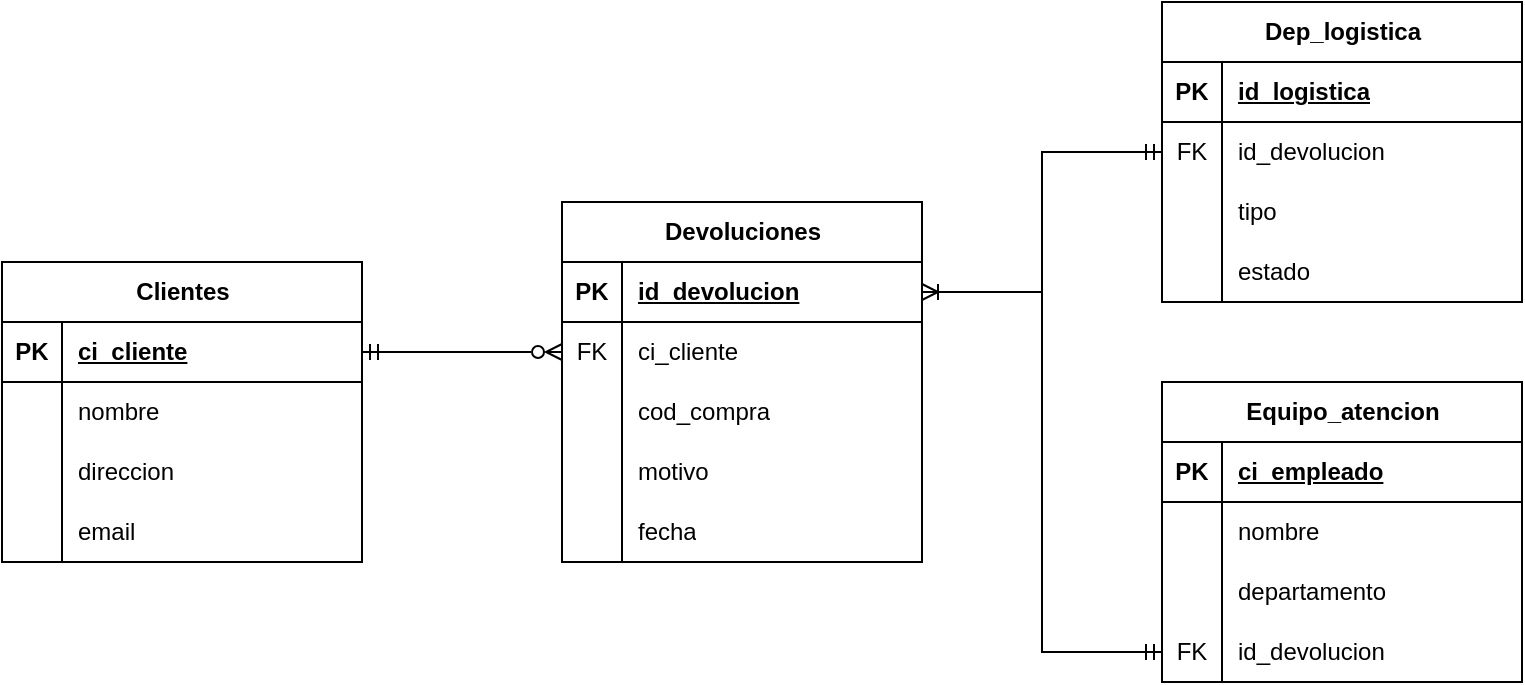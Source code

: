 <mxfile version="24.6.4" type="github" pages="3">
  <diagram name="MR" id="dAHvygyumCc2-ufgUH4W">
    <mxGraphModel dx="1837" dy="1710" grid="1" gridSize="10" guides="1" tooltips="1" connect="1" arrows="1" fold="1" page="1" pageScale="1" pageWidth="827" pageHeight="1169" math="0" shadow="0">
      <root>
        <mxCell id="0" />
        <mxCell id="1" parent="0" />
        <mxCell id="r6IS3-aTOQ0Z_-HejBsU-2" value="Clientes" style="shape=table;startSize=30;container=1;collapsible=1;childLayout=tableLayout;fixedRows=1;rowLines=0;fontStyle=1;align=center;resizeLast=1;html=1;" parent="1" vertex="1">
          <mxGeometry x="-40" y="20" width="180" height="150" as="geometry" />
        </mxCell>
        <mxCell id="r6IS3-aTOQ0Z_-HejBsU-3" value="" style="shape=tableRow;horizontal=0;startSize=0;swimlaneHead=0;swimlaneBody=0;fillColor=none;collapsible=0;dropTarget=0;points=[[0,0.5],[1,0.5]];portConstraint=eastwest;top=0;left=0;right=0;bottom=1;" parent="r6IS3-aTOQ0Z_-HejBsU-2" vertex="1">
          <mxGeometry y="30" width="180" height="30" as="geometry" />
        </mxCell>
        <mxCell id="r6IS3-aTOQ0Z_-HejBsU-4" value="PK" style="shape=partialRectangle;connectable=0;fillColor=none;top=0;left=0;bottom=0;right=0;fontStyle=1;overflow=hidden;whiteSpace=wrap;html=1;" parent="r6IS3-aTOQ0Z_-HejBsU-3" vertex="1">
          <mxGeometry width="30" height="30" as="geometry">
            <mxRectangle width="30" height="30" as="alternateBounds" />
          </mxGeometry>
        </mxCell>
        <mxCell id="r6IS3-aTOQ0Z_-HejBsU-5" value="ci_cliente" style="shape=partialRectangle;connectable=0;fillColor=none;top=0;left=0;bottom=0;right=0;align=left;spacingLeft=6;fontStyle=5;overflow=hidden;whiteSpace=wrap;html=1;" parent="r6IS3-aTOQ0Z_-HejBsU-3" vertex="1">
          <mxGeometry x="30" width="150" height="30" as="geometry">
            <mxRectangle width="150" height="30" as="alternateBounds" />
          </mxGeometry>
        </mxCell>
        <mxCell id="r6IS3-aTOQ0Z_-HejBsU-6" value="" style="shape=tableRow;horizontal=0;startSize=0;swimlaneHead=0;swimlaneBody=0;fillColor=none;collapsible=0;dropTarget=0;points=[[0,0.5],[1,0.5]];portConstraint=eastwest;top=0;left=0;right=0;bottom=0;" parent="r6IS3-aTOQ0Z_-HejBsU-2" vertex="1">
          <mxGeometry y="60" width="180" height="30" as="geometry" />
        </mxCell>
        <mxCell id="r6IS3-aTOQ0Z_-HejBsU-7" value="" style="shape=partialRectangle;connectable=0;fillColor=none;top=0;left=0;bottom=0;right=0;editable=1;overflow=hidden;whiteSpace=wrap;html=1;" parent="r6IS3-aTOQ0Z_-HejBsU-6" vertex="1">
          <mxGeometry width="30" height="30" as="geometry">
            <mxRectangle width="30" height="30" as="alternateBounds" />
          </mxGeometry>
        </mxCell>
        <mxCell id="r6IS3-aTOQ0Z_-HejBsU-8" value="nombre" style="shape=partialRectangle;connectable=0;fillColor=none;top=0;left=0;bottom=0;right=0;align=left;spacingLeft=6;overflow=hidden;whiteSpace=wrap;html=1;" parent="r6IS3-aTOQ0Z_-HejBsU-6" vertex="1">
          <mxGeometry x="30" width="150" height="30" as="geometry">
            <mxRectangle width="150" height="30" as="alternateBounds" />
          </mxGeometry>
        </mxCell>
        <mxCell id="7yyJNHDcZ6JfChd-XxrF-1" value="" style="shape=tableRow;horizontal=0;startSize=0;swimlaneHead=0;swimlaneBody=0;fillColor=none;collapsible=0;dropTarget=0;points=[[0,0.5],[1,0.5]];portConstraint=eastwest;top=0;left=0;right=0;bottom=0;" parent="r6IS3-aTOQ0Z_-HejBsU-2" vertex="1">
          <mxGeometry y="90" width="180" height="30" as="geometry" />
        </mxCell>
        <mxCell id="7yyJNHDcZ6JfChd-XxrF-2" value="" style="shape=partialRectangle;connectable=0;fillColor=none;top=0;left=0;bottom=0;right=0;editable=1;overflow=hidden;whiteSpace=wrap;html=1;" parent="7yyJNHDcZ6JfChd-XxrF-1" vertex="1">
          <mxGeometry width="30" height="30" as="geometry">
            <mxRectangle width="30" height="30" as="alternateBounds" />
          </mxGeometry>
        </mxCell>
        <mxCell id="7yyJNHDcZ6JfChd-XxrF-3" value="direccion" style="shape=partialRectangle;connectable=0;fillColor=none;top=0;left=0;bottom=0;right=0;align=left;spacingLeft=6;overflow=hidden;whiteSpace=wrap;html=1;" parent="7yyJNHDcZ6JfChd-XxrF-1" vertex="1">
          <mxGeometry x="30" width="150" height="30" as="geometry">
            <mxRectangle width="150" height="30" as="alternateBounds" />
          </mxGeometry>
        </mxCell>
        <mxCell id="r6IS3-aTOQ0Z_-HejBsU-18" value="" style="shape=tableRow;horizontal=0;startSize=0;swimlaneHead=0;swimlaneBody=0;fillColor=none;collapsible=0;dropTarget=0;points=[[0,0.5],[1,0.5]];portConstraint=eastwest;top=0;left=0;right=0;bottom=0;" parent="r6IS3-aTOQ0Z_-HejBsU-2" vertex="1">
          <mxGeometry y="120" width="180" height="30" as="geometry" />
        </mxCell>
        <mxCell id="r6IS3-aTOQ0Z_-HejBsU-19" value="" style="shape=partialRectangle;connectable=0;fillColor=none;top=0;left=0;bottom=0;right=0;editable=1;overflow=hidden;whiteSpace=wrap;html=1;" parent="r6IS3-aTOQ0Z_-HejBsU-18" vertex="1">
          <mxGeometry width="30" height="30" as="geometry">
            <mxRectangle width="30" height="30" as="alternateBounds" />
          </mxGeometry>
        </mxCell>
        <mxCell id="r6IS3-aTOQ0Z_-HejBsU-20" value="email" style="shape=partialRectangle;connectable=0;fillColor=none;top=0;left=0;bottom=0;right=0;align=left;spacingLeft=6;overflow=hidden;whiteSpace=wrap;html=1;" parent="r6IS3-aTOQ0Z_-HejBsU-18" vertex="1">
          <mxGeometry x="30" width="150" height="30" as="geometry">
            <mxRectangle width="150" height="30" as="alternateBounds" />
          </mxGeometry>
        </mxCell>
        <mxCell id="r6IS3-aTOQ0Z_-HejBsU-21" value="Dep_logistica" style="shape=table;startSize=30;container=1;collapsible=1;childLayout=tableLayout;fixedRows=1;rowLines=0;fontStyle=1;align=center;resizeLast=1;html=1;" parent="1" vertex="1">
          <mxGeometry x="540" y="-110" width="180" height="150" as="geometry" />
        </mxCell>
        <mxCell id="r6IS3-aTOQ0Z_-HejBsU-22" value="" style="shape=tableRow;horizontal=0;startSize=0;swimlaneHead=0;swimlaneBody=0;fillColor=none;collapsible=0;dropTarget=0;points=[[0,0.5],[1,0.5]];portConstraint=eastwest;top=0;left=0;right=0;bottom=1;" parent="r6IS3-aTOQ0Z_-HejBsU-21" vertex="1">
          <mxGeometry y="30" width="180" height="30" as="geometry" />
        </mxCell>
        <mxCell id="r6IS3-aTOQ0Z_-HejBsU-23" value="PK" style="shape=partialRectangle;connectable=0;fillColor=none;top=0;left=0;bottom=0;right=0;fontStyle=1;overflow=hidden;whiteSpace=wrap;html=1;" parent="r6IS3-aTOQ0Z_-HejBsU-22" vertex="1">
          <mxGeometry width="30" height="30" as="geometry">
            <mxRectangle width="30" height="30" as="alternateBounds" />
          </mxGeometry>
        </mxCell>
        <mxCell id="r6IS3-aTOQ0Z_-HejBsU-24" value="id_logistica" style="shape=partialRectangle;connectable=0;fillColor=none;top=0;left=0;bottom=0;right=0;align=left;spacingLeft=6;fontStyle=5;overflow=hidden;whiteSpace=wrap;html=1;" parent="r6IS3-aTOQ0Z_-HejBsU-22" vertex="1">
          <mxGeometry x="30" width="150" height="30" as="geometry">
            <mxRectangle width="150" height="30" as="alternateBounds" />
          </mxGeometry>
        </mxCell>
        <mxCell id="r6IS3-aTOQ0Z_-HejBsU-25" value="" style="shape=tableRow;horizontal=0;startSize=0;swimlaneHead=0;swimlaneBody=0;fillColor=none;collapsible=0;dropTarget=0;points=[[0,0.5],[1,0.5]];portConstraint=eastwest;top=0;left=0;right=0;bottom=0;" parent="r6IS3-aTOQ0Z_-HejBsU-21" vertex="1">
          <mxGeometry y="60" width="180" height="30" as="geometry" />
        </mxCell>
        <mxCell id="r6IS3-aTOQ0Z_-HejBsU-26" value="FK" style="shape=partialRectangle;connectable=0;fillColor=none;top=0;left=0;bottom=0;right=0;editable=1;overflow=hidden;whiteSpace=wrap;html=1;" parent="r6IS3-aTOQ0Z_-HejBsU-25" vertex="1">
          <mxGeometry width="30" height="30" as="geometry">
            <mxRectangle width="30" height="30" as="alternateBounds" />
          </mxGeometry>
        </mxCell>
        <mxCell id="r6IS3-aTOQ0Z_-HejBsU-27" value="id_devolucion" style="shape=partialRectangle;connectable=0;fillColor=none;top=0;left=0;bottom=0;right=0;align=left;spacingLeft=6;overflow=hidden;whiteSpace=wrap;html=1;fontStyle=0" parent="r6IS3-aTOQ0Z_-HejBsU-25" vertex="1">
          <mxGeometry x="30" width="150" height="30" as="geometry">
            <mxRectangle width="150" height="30" as="alternateBounds" />
          </mxGeometry>
        </mxCell>
        <mxCell id="r6IS3-aTOQ0Z_-HejBsU-28" value="" style="shape=tableRow;horizontal=0;startSize=0;swimlaneHead=0;swimlaneBody=0;fillColor=none;collapsible=0;dropTarget=0;points=[[0,0.5],[1,0.5]];portConstraint=eastwest;top=0;left=0;right=0;bottom=0;" parent="r6IS3-aTOQ0Z_-HejBsU-21" vertex="1">
          <mxGeometry y="90" width="180" height="30" as="geometry" />
        </mxCell>
        <mxCell id="r6IS3-aTOQ0Z_-HejBsU-29" value="" style="shape=partialRectangle;connectable=0;fillColor=none;top=0;left=0;bottom=0;right=0;editable=1;overflow=hidden;whiteSpace=wrap;html=1;" parent="r6IS3-aTOQ0Z_-HejBsU-28" vertex="1">
          <mxGeometry width="30" height="30" as="geometry">
            <mxRectangle width="30" height="30" as="alternateBounds" />
          </mxGeometry>
        </mxCell>
        <mxCell id="r6IS3-aTOQ0Z_-HejBsU-30" value="tipo" style="shape=partialRectangle;connectable=0;fillColor=none;top=0;left=0;bottom=0;right=0;align=left;spacingLeft=6;overflow=hidden;whiteSpace=wrap;html=1;" parent="r6IS3-aTOQ0Z_-HejBsU-28" vertex="1">
          <mxGeometry x="30" width="150" height="30" as="geometry">
            <mxRectangle width="150" height="30" as="alternateBounds" />
          </mxGeometry>
        </mxCell>
        <mxCell id="r6IS3-aTOQ0Z_-HejBsU-31" value="" style="shape=tableRow;horizontal=0;startSize=0;swimlaneHead=0;swimlaneBody=0;fillColor=none;collapsible=0;dropTarget=0;points=[[0,0.5],[1,0.5]];portConstraint=eastwest;top=0;left=0;right=0;bottom=0;" parent="r6IS3-aTOQ0Z_-HejBsU-21" vertex="1">
          <mxGeometry y="120" width="180" height="30" as="geometry" />
        </mxCell>
        <mxCell id="r6IS3-aTOQ0Z_-HejBsU-32" value="" style="shape=partialRectangle;connectable=0;fillColor=none;top=0;left=0;bottom=0;right=0;editable=1;overflow=hidden;whiteSpace=wrap;html=1;" parent="r6IS3-aTOQ0Z_-HejBsU-31" vertex="1">
          <mxGeometry width="30" height="30" as="geometry">
            <mxRectangle width="30" height="30" as="alternateBounds" />
          </mxGeometry>
        </mxCell>
        <mxCell id="r6IS3-aTOQ0Z_-HejBsU-33" value="&lt;div&gt;&lt;span style=&quot;background-color: initial;&quot;&gt;estado&lt;/span&gt;&lt;br&gt;&lt;/div&gt;" style="shape=partialRectangle;connectable=0;fillColor=none;top=0;left=0;bottom=0;right=0;align=left;spacingLeft=6;overflow=hidden;whiteSpace=wrap;html=1;" parent="r6IS3-aTOQ0Z_-HejBsU-31" vertex="1">
          <mxGeometry x="30" width="150" height="30" as="geometry">
            <mxRectangle width="150" height="30" as="alternateBounds" />
          </mxGeometry>
        </mxCell>
        <mxCell id="r6IS3-aTOQ0Z_-HejBsU-40" value="Devoluciones" style="shape=table;startSize=30;container=1;collapsible=1;childLayout=tableLayout;fixedRows=1;rowLines=0;fontStyle=1;align=center;resizeLast=1;html=1;" parent="1" vertex="1">
          <mxGeometry x="240" y="-10" width="180" height="180" as="geometry" />
        </mxCell>
        <mxCell id="r6IS3-aTOQ0Z_-HejBsU-41" value="" style="shape=tableRow;horizontal=0;startSize=0;swimlaneHead=0;swimlaneBody=0;fillColor=none;collapsible=0;dropTarget=0;points=[[0,0.5],[1,0.5]];portConstraint=eastwest;top=0;left=0;right=0;bottom=1;" parent="r6IS3-aTOQ0Z_-HejBsU-40" vertex="1">
          <mxGeometry y="30" width="180" height="30" as="geometry" />
        </mxCell>
        <mxCell id="r6IS3-aTOQ0Z_-HejBsU-42" value="PK" style="shape=partialRectangle;connectable=0;fillColor=none;top=0;left=0;bottom=0;right=0;fontStyle=1;overflow=hidden;whiteSpace=wrap;html=1;" parent="r6IS3-aTOQ0Z_-HejBsU-41" vertex="1">
          <mxGeometry width="30" height="30" as="geometry">
            <mxRectangle width="30" height="30" as="alternateBounds" />
          </mxGeometry>
        </mxCell>
        <mxCell id="r6IS3-aTOQ0Z_-HejBsU-43" value="id_devolucion" style="shape=partialRectangle;connectable=0;fillColor=none;top=0;left=0;bottom=0;right=0;align=left;spacingLeft=6;fontStyle=5;overflow=hidden;whiteSpace=wrap;html=1;" parent="r6IS3-aTOQ0Z_-HejBsU-41" vertex="1">
          <mxGeometry x="30" width="150" height="30" as="geometry">
            <mxRectangle width="150" height="30" as="alternateBounds" />
          </mxGeometry>
        </mxCell>
        <mxCell id="r6IS3-aTOQ0Z_-HejBsU-66" style="shape=tableRow;horizontal=0;startSize=0;swimlaneHead=0;swimlaneBody=0;fillColor=none;collapsible=0;dropTarget=0;points=[[0,0.5],[1,0.5]];portConstraint=eastwest;top=0;left=0;right=0;bottom=0;" parent="r6IS3-aTOQ0Z_-HejBsU-40" vertex="1">
          <mxGeometry y="60" width="180" height="30" as="geometry" />
        </mxCell>
        <mxCell id="r6IS3-aTOQ0Z_-HejBsU-67" value="FK" style="shape=partialRectangle;connectable=0;fillColor=none;top=0;left=0;bottom=0;right=0;editable=1;overflow=hidden;whiteSpace=wrap;html=1;" parent="r6IS3-aTOQ0Z_-HejBsU-66" vertex="1">
          <mxGeometry width="30" height="30" as="geometry">
            <mxRectangle width="30" height="30" as="alternateBounds" />
          </mxGeometry>
        </mxCell>
        <mxCell id="r6IS3-aTOQ0Z_-HejBsU-68" value="ci_cliente" style="shape=partialRectangle;connectable=0;fillColor=none;top=0;left=0;bottom=0;right=0;align=left;spacingLeft=6;overflow=hidden;whiteSpace=wrap;html=1;" parent="r6IS3-aTOQ0Z_-HejBsU-66" vertex="1">
          <mxGeometry x="30" width="150" height="30" as="geometry">
            <mxRectangle width="150" height="30" as="alternateBounds" />
          </mxGeometry>
        </mxCell>
        <mxCell id="PPrDDaIJaftV7N5oqNi4-11" style="shape=tableRow;horizontal=0;startSize=0;swimlaneHead=0;swimlaneBody=0;fillColor=none;collapsible=0;dropTarget=0;points=[[0,0.5],[1,0.5]];portConstraint=eastwest;top=0;left=0;right=0;bottom=0;" parent="r6IS3-aTOQ0Z_-HejBsU-40" vertex="1">
          <mxGeometry y="90" width="180" height="30" as="geometry" />
        </mxCell>
        <mxCell id="PPrDDaIJaftV7N5oqNi4-12" style="shape=partialRectangle;connectable=0;fillColor=none;top=0;left=0;bottom=0;right=0;editable=1;overflow=hidden;whiteSpace=wrap;html=1;" parent="PPrDDaIJaftV7N5oqNi4-11" vertex="1">
          <mxGeometry width="30" height="30" as="geometry">
            <mxRectangle width="30" height="30" as="alternateBounds" />
          </mxGeometry>
        </mxCell>
        <mxCell id="PPrDDaIJaftV7N5oqNi4-13" value="cod_compra" style="shape=partialRectangle;connectable=0;fillColor=none;top=0;left=0;bottom=0;right=0;align=left;spacingLeft=6;overflow=hidden;whiteSpace=wrap;html=1;" parent="PPrDDaIJaftV7N5oqNi4-11" vertex="1">
          <mxGeometry x="30" width="150" height="30" as="geometry">
            <mxRectangle width="150" height="30" as="alternateBounds" />
          </mxGeometry>
        </mxCell>
        <mxCell id="emHzYUfuU41rftqr0w-J-1" style="shape=tableRow;horizontal=0;startSize=0;swimlaneHead=0;swimlaneBody=0;fillColor=none;collapsible=0;dropTarget=0;points=[[0,0.5],[1,0.5]];portConstraint=eastwest;top=0;left=0;right=0;bottom=0;" parent="r6IS3-aTOQ0Z_-HejBsU-40" vertex="1">
          <mxGeometry y="120" width="180" height="30" as="geometry" />
        </mxCell>
        <mxCell id="emHzYUfuU41rftqr0w-J-2" style="shape=partialRectangle;connectable=0;fillColor=none;top=0;left=0;bottom=0;right=0;editable=1;overflow=hidden;whiteSpace=wrap;html=1;" parent="emHzYUfuU41rftqr0w-J-1" vertex="1">
          <mxGeometry width="30" height="30" as="geometry">
            <mxRectangle width="30" height="30" as="alternateBounds" />
          </mxGeometry>
        </mxCell>
        <mxCell id="emHzYUfuU41rftqr0w-J-3" value="motivo" style="shape=partialRectangle;connectable=0;fillColor=none;top=0;left=0;bottom=0;right=0;align=left;spacingLeft=6;overflow=hidden;whiteSpace=wrap;html=1;" parent="emHzYUfuU41rftqr0w-J-1" vertex="1">
          <mxGeometry x="30" width="150" height="30" as="geometry">
            <mxRectangle width="150" height="30" as="alternateBounds" />
          </mxGeometry>
        </mxCell>
        <mxCell id="r6IS3-aTOQ0Z_-HejBsU-53" value="" style="shape=tableRow;horizontal=0;startSize=0;swimlaneHead=0;swimlaneBody=0;fillColor=none;collapsible=0;dropTarget=0;points=[[0,0.5],[1,0.5]];portConstraint=eastwest;top=0;left=0;right=0;bottom=0;" parent="r6IS3-aTOQ0Z_-HejBsU-40" vertex="1">
          <mxGeometry y="150" width="180" height="30" as="geometry" />
        </mxCell>
        <mxCell id="r6IS3-aTOQ0Z_-HejBsU-54" value="" style="shape=partialRectangle;connectable=0;fillColor=none;top=0;left=0;bottom=0;right=0;editable=1;overflow=hidden;whiteSpace=wrap;html=1;" parent="r6IS3-aTOQ0Z_-HejBsU-53" vertex="1">
          <mxGeometry width="30" height="30" as="geometry">
            <mxRectangle width="30" height="30" as="alternateBounds" />
          </mxGeometry>
        </mxCell>
        <mxCell id="r6IS3-aTOQ0Z_-HejBsU-55" value="fecha" style="shape=partialRectangle;connectable=0;fillColor=none;top=0;left=0;bottom=0;right=0;align=left;spacingLeft=6;overflow=hidden;whiteSpace=wrap;html=1;" parent="r6IS3-aTOQ0Z_-HejBsU-53" vertex="1">
          <mxGeometry x="30" width="150" height="30" as="geometry">
            <mxRectangle width="150" height="30" as="alternateBounds" />
          </mxGeometry>
        </mxCell>
        <mxCell id="jVNZc92Le01ftfkO8c0b-1" value="Equipo_atencion" style="shape=table;startSize=30;container=1;collapsible=1;childLayout=tableLayout;fixedRows=1;rowLines=0;fontStyle=1;align=center;resizeLast=1;html=1;" parent="1" vertex="1">
          <mxGeometry x="540" y="80" width="180" height="150" as="geometry" />
        </mxCell>
        <mxCell id="jVNZc92Le01ftfkO8c0b-2" value="" style="shape=tableRow;horizontal=0;startSize=0;swimlaneHead=0;swimlaneBody=0;fillColor=none;collapsible=0;dropTarget=0;points=[[0,0.5],[1,0.5]];portConstraint=eastwest;top=0;left=0;right=0;bottom=1;" parent="jVNZc92Le01ftfkO8c0b-1" vertex="1">
          <mxGeometry y="30" width="180" height="30" as="geometry" />
        </mxCell>
        <mxCell id="jVNZc92Le01ftfkO8c0b-3" value="PK" style="shape=partialRectangle;connectable=0;fillColor=none;top=0;left=0;bottom=0;right=0;fontStyle=1;overflow=hidden;whiteSpace=wrap;html=1;" parent="jVNZc92Le01ftfkO8c0b-2" vertex="1">
          <mxGeometry width="30" height="30" as="geometry">
            <mxRectangle width="30" height="30" as="alternateBounds" />
          </mxGeometry>
        </mxCell>
        <mxCell id="jVNZc92Le01ftfkO8c0b-4" value="ci_empleado" style="shape=partialRectangle;connectable=0;fillColor=none;top=0;left=0;bottom=0;right=0;align=left;spacingLeft=6;fontStyle=5;overflow=hidden;whiteSpace=wrap;html=1;" parent="jVNZc92Le01ftfkO8c0b-2" vertex="1">
          <mxGeometry x="30" width="150" height="30" as="geometry">
            <mxRectangle width="150" height="30" as="alternateBounds" />
          </mxGeometry>
        </mxCell>
        <mxCell id="jVNZc92Le01ftfkO8c0b-5" value="" style="shape=tableRow;horizontal=0;startSize=0;swimlaneHead=0;swimlaneBody=0;fillColor=none;collapsible=0;dropTarget=0;points=[[0,0.5],[1,0.5]];portConstraint=eastwest;top=0;left=0;right=0;bottom=0;" parent="jVNZc92Le01ftfkO8c0b-1" vertex="1">
          <mxGeometry y="60" width="180" height="30" as="geometry" />
        </mxCell>
        <mxCell id="jVNZc92Le01ftfkO8c0b-6" value="" style="shape=partialRectangle;connectable=0;fillColor=none;top=0;left=0;bottom=0;right=0;editable=1;overflow=hidden;whiteSpace=wrap;html=1;" parent="jVNZc92Le01ftfkO8c0b-5" vertex="1">
          <mxGeometry width="30" height="30" as="geometry">
            <mxRectangle width="30" height="30" as="alternateBounds" />
          </mxGeometry>
        </mxCell>
        <mxCell id="jVNZc92Le01ftfkO8c0b-7" value="nombre" style="shape=partialRectangle;connectable=0;fillColor=none;top=0;left=0;bottom=0;right=0;align=left;spacingLeft=6;overflow=hidden;whiteSpace=wrap;html=1;" parent="jVNZc92Le01ftfkO8c0b-5" vertex="1">
          <mxGeometry x="30" width="150" height="30" as="geometry">
            <mxRectangle width="150" height="30" as="alternateBounds" />
          </mxGeometry>
        </mxCell>
        <mxCell id="jVNZc92Le01ftfkO8c0b-8" value="" style="shape=tableRow;horizontal=0;startSize=0;swimlaneHead=0;swimlaneBody=0;fillColor=none;collapsible=0;dropTarget=0;points=[[0,0.5],[1,0.5]];portConstraint=eastwest;top=0;left=0;right=0;bottom=0;" parent="jVNZc92Le01ftfkO8c0b-1" vertex="1">
          <mxGeometry y="90" width="180" height="30" as="geometry" />
        </mxCell>
        <mxCell id="jVNZc92Le01ftfkO8c0b-9" value="" style="shape=partialRectangle;connectable=0;fillColor=none;top=0;left=0;bottom=0;right=0;editable=1;overflow=hidden;whiteSpace=wrap;html=1;" parent="jVNZc92Le01ftfkO8c0b-8" vertex="1">
          <mxGeometry width="30" height="30" as="geometry">
            <mxRectangle width="30" height="30" as="alternateBounds" />
          </mxGeometry>
        </mxCell>
        <mxCell id="jVNZc92Le01ftfkO8c0b-10" value="departamento" style="shape=partialRectangle;connectable=0;fillColor=none;top=0;left=0;bottom=0;right=0;align=left;spacingLeft=6;overflow=hidden;whiteSpace=wrap;html=1;" parent="jVNZc92Le01ftfkO8c0b-8" vertex="1">
          <mxGeometry x="30" width="150" height="30" as="geometry">
            <mxRectangle width="150" height="30" as="alternateBounds" />
          </mxGeometry>
        </mxCell>
        <mxCell id="jVNZc92Le01ftfkO8c0b-11" value="" style="shape=tableRow;horizontal=0;startSize=0;swimlaneHead=0;swimlaneBody=0;fillColor=none;collapsible=0;dropTarget=0;points=[[0,0.5],[1,0.5]];portConstraint=eastwest;top=0;left=0;right=0;bottom=0;" parent="jVNZc92Le01ftfkO8c0b-1" vertex="1">
          <mxGeometry y="120" width="180" height="30" as="geometry" />
        </mxCell>
        <mxCell id="jVNZc92Le01ftfkO8c0b-12" value="FK" style="shape=partialRectangle;connectable=0;fillColor=none;top=0;left=0;bottom=0;right=0;editable=1;overflow=hidden;whiteSpace=wrap;html=1;" parent="jVNZc92Le01ftfkO8c0b-11" vertex="1">
          <mxGeometry width="30" height="30" as="geometry">
            <mxRectangle width="30" height="30" as="alternateBounds" />
          </mxGeometry>
        </mxCell>
        <mxCell id="jVNZc92Le01ftfkO8c0b-13" value="id_devolucion" style="shape=partialRectangle;connectable=0;fillColor=none;top=0;left=0;bottom=0;right=0;align=left;spacingLeft=6;overflow=hidden;whiteSpace=wrap;html=1;" parent="jVNZc92Le01ftfkO8c0b-11" vertex="1">
          <mxGeometry x="30" width="150" height="30" as="geometry">
            <mxRectangle width="150" height="30" as="alternateBounds" />
          </mxGeometry>
        </mxCell>
        <mxCell id="Udstjw0pmrCbXJY_UAwU-1" style="edgeStyle=orthogonalEdgeStyle;rounded=0;orthogonalLoop=1;jettySize=auto;html=1;exitX=1;exitY=0.5;exitDx=0;exitDy=0;entryX=0;entryY=0.5;entryDx=0;entryDy=0;endArrow=ERzeroToMany;endFill=0;startArrow=ERmandOne;startFill=0;" parent="1" source="r6IS3-aTOQ0Z_-HejBsU-3" target="r6IS3-aTOQ0Z_-HejBsU-66" edge="1">
          <mxGeometry relative="1" as="geometry" />
        </mxCell>
        <mxCell id="Udstjw0pmrCbXJY_UAwU-2" style="edgeStyle=orthogonalEdgeStyle;rounded=0;orthogonalLoop=1;jettySize=auto;html=1;exitX=1;exitY=0.5;exitDx=0;exitDy=0;entryX=0;entryY=0.5;entryDx=0;entryDy=0;endArrow=ERmandOne;endFill=0;" parent="1" source="r6IS3-aTOQ0Z_-HejBsU-41" target="r6IS3-aTOQ0Z_-HejBsU-21" edge="1">
          <mxGeometry relative="1" as="geometry" />
        </mxCell>
        <mxCell id="Udstjw0pmrCbXJY_UAwU-3" style="edgeStyle=orthogonalEdgeStyle;rounded=0;orthogonalLoop=1;jettySize=auto;html=1;exitX=1;exitY=0.5;exitDx=0;exitDy=0;entryX=0;entryY=0.5;entryDx=0;entryDy=0;endArrow=ERmandOne;endFill=0;startArrow=ERoneToMany;startFill=0;" parent="1" source="r6IS3-aTOQ0Z_-HejBsU-41" target="jVNZc92Le01ftfkO8c0b-11" edge="1">
          <mxGeometry relative="1" as="geometry" />
        </mxCell>
      </root>
    </mxGraphModel>
  </diagram>
  <diagram id="_ScZSp_hed-X3LuGUOM6" name="MER">
    <mxGraphModel dx="786" dy="421" grid="1" gridSize="10" guides="1" tooltips="1" connect="1" arrows="1" fold="1" page="1" pageScale="1" pageWidth="827" pageHeight="1169" math="0" shadow="0">
      <root>
        <mxCell id="0" />
        <mxCell id="1" parent="0" />
        <mxCell id="siaEKuhED6er_JLjQCig-2" style="edgeStyle=orthogonalEdgeStyle;rounded=0;orthogonalLoop=1;jettySize=auto;html=1;startArrow=classic;startFill=1;endArrow=none;endFill=0;" parent="1" source="siaEKuhED6er_JLjQCig-1" target="siaEKuhED6er_JLjQCig-3" edge="1">
          <mxGeometry relative="1" as="geometry">
            <mxPoint x="480" y="640" as="targetPoint" />
          </mxGeometry>
        </mxCell>
        <mxCell id="9EZDzNDWZ5SEJfUtWqXv-1" style="edgeStyle=orthogonalEdgeStyle;rounded=0;orthogonalLoop=1;jettySize=auto;html=1;exitX=0;exitY=0;exitDx=0;exitDy=0;entryX=1;entryY=0.5;entryDx=0;entryDy=0;endArrow=none;endFill=0;" parent="1" source="siaEKuhED6er_JLjQCig-1" target="cPavJcYCW4XPvayBxY1k-2" edge="1">
          <mxGeometry relative="1" as="geometry">
            <mxPoint x="180" y="587.935" as="targetPoint" />
          </mxGeometry>
        </mxCell>
        <mxCell id="9EZDzNDWZ5SEJfUtWqXv-2" style="edgeStyle=orthogonalEdgeStyle;rounded=0;orthogonalLoop=1;jettySize=auto;html=1;exitX=0;exitY=1;exitDx=0;exitDy=0;entryX=1;entryY=0.5;entryDx=0;entryDy=0;endArrow=none;endFill=0;" parent="1" source="siaEKuhED6er_JLjQCig-1" target="cPavJcYCW4XPvayBxY1k-5" edge="1">
          <mxGeometry relative="1" as="geometry">
            <mxPoint x="180" y="703.355" as="targetPoint" />
          </mxGeometry>
        </mxCell>
        <mxCell id="9EZDzNDWZ5SEJfUtWqXv-3" style="edgeStyle=orthogonalEdgeStyle;rounded=0;orthogonalLoop=1;jettySize=auto;html=1;exitX=0;exitY=0.25;exitDx=0;exitDy=0;entryX=1;entryY=0.5;entryDx=0;entryDy=0;endArrow=none;endFill=0;" parent="1" source="siaEKuhED6er_JLjQCig-1" target="cPavJcYCW4XPvayBxY1k-3" edge="1">
          <mxGeometry relative="1" as="geometry">
            <mxPoint x="180.0" y="625" as="targetPoint" />
          </mxGeometry>
        </mxCell>
        <mxCell id="9EZDzNDWZ5SEJfUtWqXv-4" style="edgeStyle=orthogonalEdgeStyle;rounded=0;orthogonalLoop=1;jettySize=auto;html=1;exitX=0;exitY=0.75;exitDx=0;exitDy=0;entryX=1;entryY=0.5;entryDx=0;entryDy=0;endArrow=none;endFill=0;" parent="1" source="siaEKuhED6er_JLjQCig-1" target="cPavJcYCW4XPvayBxY1k-4" edge="1">
          <mxGeometry relative="1" as="geometry">
            <mxPoint x="180" y="655.005" as="targetPoint" />
          </mxGeometry>
        </mxCell>
        <mxCell id="siaEKuhED6er_JLjQCig-1" value="Clientes" style="rounded=0;whiteSpace=wrap;html=1;" parent="1" vertex="1">
          <mxGeometry x="240" y="610" width="120" height="60" as="geometry" />
        </mxCell>
        <mxCell id="siaEKuhED6er_JLjQCig-4" style="edgeStyle=orthogonalEdgeStyle;rounded=0;orthogonalLoop=1;jettySize=auto;html=1;startArrow=none;startFill=0;endArrow=none;endFill=0;" parent="1" source="siaEKuhED6er_JLjQCig-3" target="siaEKuhED6er_JLjQCig-5" edge="1">
          <mxGeometry relative="1" as="geometry">
            <mxPoint x="640" y="640" as="targetPoint" />
          </mxGeometry>
        </mxCell>
        <mxCell id="siaEKuhED6er_JLjQCig-3" value="realizan" style="rhombus;whiteSpace=wrap;html=1;" parent="1" vertex="1">
          <mxGeometry x="440" y="600" width="80" height="80" as="geometry" />
        </mxCell>
        <mxCell id="siaEKuhED6er_JLjQCig-6" style="edgeStyle=orthogonalEdgeStyle;rounded=0;orthogonalLoop=1;jettySize=auto;html=1;" parent="1" source="siaEKuhED6er_JLjQCig-8" target="siaEKuhED6er_JLjQCig-7" edge="1">
          <mxGeometry relative="1" as="geometry">
            <mxPoint x="850" y="640" as="targetPoint" />
          </mxGeometry>
        </mxCell>
        <mxCell id="siaEKuhED6er_JLjQCig-10" style="edgeStyle=orthogonalEdgeStyle;rounded=0;orthogonalLoop=1;jettySize=auto;html=1;startArrow=none;startFill=0;endArrow=none;endFill=0;" parent="1" source="siaEKuhED6er_JLjQCig-5" target="siaEKuhED6er_JLjQCig-11" edge="1">
          <mxGeometry relative="1" as="geometry">
            <mxPoint x="640" y="760.0" as="targetPoint" />
          </mxGeometry>
        </mxCell>
        <mxCell id="9EZDzNDWZ5SEJfUtWqXv-5" style="edgeStyle=orthogonalEdgeStyle;rounded=0;orthogonalLoop=1;jettySize=auto;html=1;exitX=0;exitY=0;exitDx=0;exitDy=0;entryX=0.5;entryY=1;entryDx=0;entryDy=0;endArrow=none;endFill=0;" parent="1" source="siaEKuhED6er_JLjQCig-5" target="cPavJcYCW4XPvayBxY1k-6" edge="1">
          <mxGeometry relative="1" as="geometry">
            <mxPoint x="475" y="565.29" as="targetPoint" />
          </mxGeometry>
        </mxCell>
        <mxCell id="9EZDzNDWZ5SEJfUtWqXv-6" style="edgeStyle=orthogonalEdgeStyle;rounded=0;orthogonalLoop=1;jettySize=auto;html=1;exitX=0.25;exitY=0;exitDx=0;exitDy=0;entryX=0.5;entryY=1;entryDx=0;entryDy=0;endArrow=none;endFill=0;" parent="1" source="siaEKuhED6er_JLjQCig-5" target="cPavJcYCW4XPvayBxY1k-10" edge="1">
          <mxGeometry relative="1" as="geometry">
            <mxPoint x="590" y="565.29" as="targetPoint" />
          </mxGeometry>
        </mxCell>
        <mxCell id="9EZDzNDWZ5SEJfUtWqXv-7" style="edgeStyle=orthogonalEdgeStyle;rounded=0;orthogonalLoop=1;jettySize=auto;html=1;exitX=0.75;exitY=0;exitDx=0;exitDy=0;entryX=0.5;entryY=1;entryDx=0;entryDy=0;endArrow=none;endFill=0;" parent="1" source="siaEKuhED6er_JLjQCig-5" target="cPavJcYCW4XPvayBxY1k-9" edge="1">
          <mxGeometry relative="1" as="geometry">
            <mxPoint x="690" y="565.29" as="targetPoint" />
          </mxGeometry>
        </mxCell>
        <mxCell id="9EZDzNDWZ5SEJfUtWqXv-8" style="edgeStyle=orthogonalEdgeStyle;rounded=0;orthogonalLoop=1;jettySize=auto;html=1;exitX=1;exitY=0;exitDx=0;exitDy=0;entryX=0.5;entryY=1;entryDx=0;entryDy=0;endArrow=none;endFill=0;" parent="1" source="siaEKuhED6er_JLjQCig-5" target="cPavJcYCW4XPvayBxY1k-8" edge="1">
          <mxGeometry relative="1" as="geometry">
            <mxPoint x="770" y="565.29" as="targetPoint" />
          </mxGeometry>
        </mxCell>
        <mxCell id="RAZsjhOiC_g4dRJhKoWs-2" style="edgeStyle=orthogonalEdgeStyle;rounded=0;orthogonalLoop=1;jettySize=auto;html=1;exitX=0.5;exitY=0;exitDx=0;exitDy=0;entryX=0.5;entryY=1;entryDx=0;entryDy=0;endArrow=none;endFill=0;" parent="1" source="siaEKuhED6er_JLjQCig-5" target="cPavJcYCW4XPvayBxY1k-7" edge="1">
          <mxGeometry relative="1" as="geometry">
            <mxPoint x="640" y="515.29" as="targetPoint" />
          </mxGeometry>
        </mxCell>
        <mxCell id="siaEKuhED6er_JLjQCig-5" value="Devoluciones" style="rounded=0;whiteSpace=wrap;html=1;" parent="1" vertex="1">
          <mxGeometry x="580" y="610" width="120" height="60" as="geometry" />
        </mxCell>
        <mxCell id="siaEKuhED6er_JLjQCig-14" style="edgeStyle=orthogonalEdgeStyle;rounded=0;orthogonalLoop=1;jettySize=auto;html=1;startArrow=classic;startFill=1;endArrow=none;endFill=0;" parent="1" source="siaEKuhED6er_JLjQCig-7" target="siaEKuhED6er_JLjQCig-15" edge="1">
          <mxGeometry relative="1" as="geometry">
            <mxPoint x="950" y="730" as="targetPoint" />
          </mxGeometry>
        </mxCell>
        <mxCell id="9EZDzNDWZ5SEJfUtWqXv-16" style="edgeStyle=orthogonalEdgeStyle;rounded=0;orthogonalLoop=1;jettySize=auto;html=1;exitX=0;exitY=0;exitDx=0;exitDy=0;entryX=0.5;entryY=1;entryDx=0;entryDy=0;endArrow=none;endFill=0;" parent="1" source="siaEKuhED6er_JLjQCig-7" target="cPavJcYCW4XPvayBxY1k-23" edge="1">
          <mxGeometry relative="1" as="geometry">
            <mxPoint x="870" y="565.29" as="targetPoint" />
          </mxGeometry>
        </mxCell>
        <mxCell id="9EZDzNDWZ5SEJfUtWqXv-17" style="edgeStyle=orthogonalEdgeStyle;rounded=0;orthogonalLoop=1;jettySize=auto;html=1;exitX=1;exitY=0;exitDx=0;exitDy=0;entryX=0.5;entryY=1;entryDx=0;entryDy=0;endArrow=none;endFill=0;" parent="1" source="siaEKuhED6er_JLjQCig-7" target="cPavJcYCW4XPvayBxY1k-30" edge="1">
          <mxGeometry relative="1" as="geometry">
            <mxPoint x="1155" y="565.29" as="targetPoint" />
          </mxGeometry>
        </mxCell>
        <mxCell id="9EZDzNDWZ5SEJfUtWqXv-19" style="edgeStyle=orthogonalEdgeStyle;rounded=0;orthogonalLoop=1;jettySize=auto;html=1;exitX=0.25;exitY=0;exitDx=0;exitDy=0;entryX=0.5;entryY=1;entryDx=0;entryDy=0;endArrow=none;endFill=0;" parent="1" source="siaEKuhED6er_JLjQCig-7" target="cPavJcYCW4XPvayBxY1k-26" edge="1">
          <mxGeometry relative="1" as="geometry">
            <mxPoint x="960" y="565.29" as="targetPoint" />
          </mxGeometry>
        </mxCell>
        <mxCell id="9EZDzNDWZ5SEJfUtWqXv-20" style="edgeStyle=orthogonalEdgeStyle;rounded=0;orthogonalLoop=1;jettySize=auto;html=1;exitX=0.75;exitY=0;exitDx=0;exitDy=0;entryX=0.5;entryY=1;entryDx=0;entryDy=0;endArrow=none;endFill=0;" parent="1" source="siaEKuhED6er_JLjQCig-7" target="cPavJcYCW4XPvayBxY1k-27" edge="1">
          <mxGeometry relative="1" as="geometry">
            <mxPoint x="1048" y="565.29" as="targetPoint" />
          </mxGeometry>
        </mxCell>
        <mxCell id="siaEKuhED6er_JLjQCig-7" value="Equipo_atencion" style="rounded=0;whiteSpace=wrap;html=1;" parent="1" vertex="1">
          <mxGeometry x="943" y="610" width="120" height="60" as="geometry" />
        </mxCell>
        <mxCell id="siaEKuhED6er_JLjQCig-9" value="" style="edgeStyle=orthogonalEdgeStyle;rounded=0;orthogonalLoop=1;jettySize=auto;html=1;endArrow=none;endFill=0;" parent="1" source="siaEKuhED6er_JLjQCig-5" target="siaEKuhED6er_JLjQCig-8" edge="1">
          <mxGeometry relative="1" as="geometry">
            <mxPoint x="890" y="640" as="targetPoint" />
            <mxPoint x="700" y="640" as="sourcePoint" />
          </mxGeometry>
        </mxCell>
        <mxCell id="siaEKuhED6er_JLjQCig-8" value="gestionadas" style="rhombus;whiteSpace=wrap;html=1;" parent="1" vertex="1">
          <mxGeometry x="793" y="600" width="80" height="80" as="geometry" />
        </mxCell>
        <mxCell id="siaEKuhED6er_JLjQCig-12" style="edgeStyle=orthogonalEdgeStyle;rounded=0;orthogonalLoop=1;jettySize=auto;html=1;" parent="1" source="siaEKuhED6er_JLjQCig-11" target="siaEKuhED6er_JLjQCig-13" edge="1">
          <mxGeometry relative="1" as="geometry">
            <mxPoint x="640" y="870" as="targetPoint" />
          </mxGeometry>
        </mxCell>
        <mxCell id="siaEKuhED6er_JLjQCig-11" value="&lt;div&gt;coordinas&lt;/div&gt;" style="rhombus;whiteSpace=wrap;html=1;" parent="1" vertex="1">
          <mxGeometry x="600" y="720.0" width="80" height="80" as="geometry" />
        </mxCell>
        <mxCell id="9EZDzNDWZ5SEJfUtWqXv-9" style="edgeStyle=orthogonalEdgeStyle;rounded=0;orthogonalLoop=1;jettySize=auto;html=1;exitX=0;exitY=1;exitDx=0;exitDy=0;entryX=0.5;entryY=0;entryDx=0;entryDy=0;endArrow=none;endFill=0;" parent="1" source="siaEKuhED6er_JLjQCig-13" target="cPavJcYCW4XPvayBxY1k-18" edge="1">
          <mxGeometry relative="1" as="geometry">
            <mxPoint x="406" y="940" as="targetPoint" />
          </mxGeometry>
        </mxCell>
        <mxCell id="9EZDzNDWZ5SEJfUtWqXv-10" style="edgeStyle=orthogonalEdgeStyle;rounded=0;orthogonalLoop=1;jettySize=auto;html=1;exitX=1;exitY=1;exitDx=0;exitDy=0;entryX=0.5;entryY=0;entryDx=0;entryDy=0;endArrow=none;endFill=0;" parent="1" source="siaEKuhED6er_JLjQCig-13" target="cPavJcYCW4XPvayBxY1k-16" edge="1">
          <mxGeometry relative="1" as="geometry">
            <mxPoint x="785" y="940" as="targetPoint" />
          </mxGeometry>
        </mxCell>
        <mxCell id="9EZDzNDWZ5SEJfUtWqXv-11" style="edgeStyle=orthogonalEdgeStyle;rounded=0;orthogonalLoop=1;jettySize=auto;html=1;exitX=0.75;exitY=1;exitDx=0;exitDy=0;entryX=0.5;entryY=0;entryDx=0;entryDy=0;endArrow=none;endFill=0;" parent="1" source="siaEKuhED6er_JLjQCig-13" target="cPavJcYCW4XPvayBxY1k-12" edge="1">
          <mxGeometry relative="1" as="geometry">
            <mxPoint x="690" y="940" as="targetPoint" />
          </mxGeometry>
        </mxCell>
        <mxCell id="9EZDzNDWZ5SEJfUtWqXv-12" style="edgeStyle=orthogonalEdgeStyle;rounded=0;orthogonalLoop=1;jettySize=auto;html=1;exitX=0.25;exitY=1;exitDx=0;exitDy=0;entryX=0.5;entryY=0;entryDx=0;entryDy=0;endArrow=none;endFill=0;" parent="1" source="siaEKuhED6er_JLjQCig-13" target="cPavJcYCW4XPvayBxY1k-11" edge="1">
          <mxGeometry relative="1" as="geometry">
            <mxPoint x="506" y="940" as="targetPoint" />
          </mxGeometry>
        </mxCell>
        <mxCell id="siaEKuhED6er_JLjQCig-13" value="Dep_logistica" style="rounded=0;whiteSpace=wrap;html=1;" parent="1" vertex="1">
          <mxGeometry x="580" y="840" width="120" height="60" as="geometry" />
        </mxCell>
        <mxCell id="siaEKuhED6er_JLjQCig-16" style="edgeStyle=orthogonalEdgeStyle;rounded=0;orthogonalLoop=1;jettySize=auto;html=1;" parent="1" source="siaEKuhED6er_JLjQCig-15" target="siaEKuhED6er_JLjQCig-17" edge="1">
          <mxGeometry relative="1" as="geometry">
            <mxPoint x="950" y="850" as="targetPoint" />
          </mxGeometry>
        </mxCell>
        <mxCell id="siaEKuhED6er_JLjQCig-15" value="supervisado&lt;div&gt;por&lt;/div&gt;" style="rhombus;whiteSpace=wrap;html=1;" parent="1" vertex="1">
          <mxGeometry x="963" y="720" width="80" height="80" as="geometry" />
        </mxCell>
        <mxCell id="9EZDzNDWZ5SEJfUtWqXv-13" style="edgeStyle=orthogonalEdgeStyle;rounded=0;orthogonalLoop=1;jettySize=auto;html=1;exitX=0.5;exitY=1;exitDx=0;exitDy=0;entryX=0.5;entryY=0;entryDx=0;entryDy=0;endArrow=none;endFill=0;" parent="1" source="siaEKuhED6er_JLjQCig-17" target="cPavJcYCW4XPvayBxY1k-21" edge="1">
          <mxGeometry relative="1" as="geometry">
            <mxPoint x="1003" y="940" as="targetPoint" />
          </mxGeometry>
        </mxCell>
        <mxCell id="9EZDzNDWZ5SEJfUtWqXv-14" style="edgeStyle=orthogonalEdgeStyle;rounded=0;orthogonalLoop=1;jettySize=auto;html=1;exitX=0.75;exitY=1;exitDx=0;exitDy=0;entryX=0.5;entryY=0;entryDx=0;entryDy=0;endArrow=none;endFill=0;" parent="1" source="siaEKuhED6er_JLjQCig-17" target="cPavJcYCW4XPvayBxY1k-22" edge="1">
          <mxGeometry relative="1" as="geometry">
            <mxPoint x="1093" y="940" as="targetPoint" />
          </mxGeometry>
        </mxCell>
        <mxCell id="9EZDzNDWZ5SEJfUtWqXv-15" style="edgeStyle=orthogonalEdgeStyle;rounded=0;orthogonalLoop=1;jettySize=auto;html=1;exitX=0.25;exitY=1;exitDx=0;exitDy=0;entryX=0.5;entryY=0;entryDx=0;entryDy=0;endArrow=none;endFill=0;" parent="1" source="siaEKuhED6er_JLjQCig-17" target="cPavJcYCW4XPvayBxY1k-19" edge="1">
          <mxGeometry relative="1" as="geometry">
            <mxPoint x="913" y="940" as="targetPoint" />
          </mxGeometry>
        </mxCell>
        <mxCell id="siaEKuhED6er_JLjQCig-17" value="Gerencia" style="rounded=0;whiteSpace=wrap;html=1;" parent="1" vertex="1">
          <mxGeometry x="943" y="840" width="120" height="60" as="geometry" />
        </mxCell>
        <mxCell id="jjnraKuZgz1Njo3k6xAn-1" value="1:N" style="text;html=1;align=center;verticalAlign=middle;resizable=0;points=[];autosize=1;strokeColor=none;fillColor=none;" parent="1" vertex="1">
          <mxGeometry x="460" y="686" width="40" height="30" as="geometry" />
        </mxCell>
        <mxCell id="jjnraKuZgz1Njo3k6xAn-2" value="1,1" style="text;html=1;align=center;verticalAlign=middle;resizable=0;points=[];autosize=1;strokeColor=none;fillColor=none;" parent="1" vertex="1">
          <mxGeometry x="360" y="640" width="40" height="30" as="geometry" />
        </mxCell>
        <mxCell id="jjnraKuZgz1Njo3k6xAn-3" value="0,n" style="text;html=1;align=center;verticalAlign=middle;resizable=0;points=[];autosize=1;strokeColor=none;fillColor=none;" parent="1" vertex="1">
          <mxGeometry x="540" y="640" width="40" height="30" as="geometry" />
        </mxCell>
        <mxCell id="jjnraKuZgz1Njo3k6xAn-4" value="N:1" style="text;html=1;align=center;verticalAlign=middle;resizable=0;points=[];autosize=1;strokeColor=none;fillColor=none;" parent="1" vertex="1">
          <mxGeometry x="813" y="686" width="40" height="30" as="geometry" />
        </mxCell>
        <mxCell id="jjnraKuZgz1Njo3k6xAn-5" value="1,1" style="text;html=1;align=center;verticalAlign=middle;resizable=0;points=[];autosize=1;strokeColor=none;fillColor=none;" parent="1" vertex="1">
          <mxGeometry x="903" y="640" width="40" height="30" as="geometry" />
        </mxCell>
        <mxCell id="jjnraKuZgz1Njo3k6xAn-6" value="1, n" style="text;html=1;align=center;verticalAlign=middle;resizable=0;points=[];autosize=1;strokeColor=none;fillColor=none;" parent="1" vertex="1">
          <mxGeometry x="700" y="640" width="40" height="30" as="geometry" />
        </mxCell>
        <mxCell id="jjnraKuZgz1Njo3k6xAn-7" value="N:N" style="text;html=1;align=center;verticalAlign=middle;resizable=0;points=[];autosize=1;strokeColor=none;fillColor=none;" parent="1" vertex="1">
          <mxGeometry x="923" y="745" width="40" height="30" as="geometry" />
        </mxCell>
        <mxCell id="jjnraKuZgz1Njo3k6xAn-8" value="1, n" style="text;html=1;align=center;verticalAlign=middle;resizable=0;points=[];autosize=1;strokeColor=none;fillColor=none;" parent="1" vertex="1">
          <mxGeometry x="1003" y="670" width="40" height="30" as="geometry" />
        </mxCell>
        <mxCell id="jjnraKuZgz1Njo3k6xAn-9" value="1, n" style="text;html=1;align=center;verticalAlign=middle;resizable=0;points=[];autosize=1;strokeColor=none;fillColor=none;" parent="1" vertex="1">
          <mxGeometry x="1003" y="810" width="40" height="30" as="geometry" />
        </mxCell>
        <mxCell id="jjnraKuZgz1Njo3k6xAn-10" value="N:1" style="text;html=1;align=center;verticalAlign=middle;resizable=0;points=[];autosize=1;strokeColor=none;fillColor=none;" parent="1" vertex="1">
          <mxGeometry x="550" y="745" width="40" height="30" as="geometry" />
        </mxCell>
        <mxCell id="jjnraKuZgz1Njo3k6xAn-11" value="1,n" style="text;html=1;align=center;verticalAlign=middle;resizable=0;points=[];autosize=1;strokeColor=none;fillColor=none;" parent="1" vertex="1">
          <mxGeometry x="640" y="670" width="40" height="30" as="geometry" />
        </mxCell>
        <mxCell id="jjnraKuZgz1Njo3k6xAn-12" value="1,1" style="text;html=1;align=center;verticalAlign=middle;resizable=0;points=[];autosize=1;strokeColor=none;fillColor=none;" parent="1" vertex="1">
          <mxGeometry x="640" y="810" width="40" height="30" as="geometry" />
        </mxCell>
        <mxCell id="cPavJcYCW4XPvayBxY1k-2" value="&lt;span style=&quot;text-decoration-line: underline;&quot;&gt;ci_cliente&lt;/span&gt;" style="ellipse;whiteSpace=wrap;html=1;fillColor=#d5e8d4;strokeColor=#82b366;fontStyle=1" parent="1" vertex="1">
          <mxGeometry x="120" y="570" width="70" height="30" as="geometry" />
        </mxCell>
        <mxCell id="cPavJcYCW4XPvayBxY1k-3" value="nombre" style="ellipse;whiteSpace=wrap;html=1;" parent="1" vertex="1">
          <mxGeometry x="120" y="610" width="70" height="30" as="geometry" />
        </mxCell>
        <mxCell id="cPavJcYCW4XPvayBxY1k-4" value="email" style="ellipse;whiteSpace=wrap;html=1;" parent="1" vertex="1">
          <mxGeometry x="120" y="640" width="70" height="30" as="geometry" />
        </mxCell>
        <mxCell id="cPavJcYCW4XPvayBxY1k-5" value="direccion" style="ellipse;whiteSpace=wrap;html=1;" parent="1" vertex="1">
          <mxGeometry x="120" y="690" width="70" height="30" as="geometry" />
        </mxCell>
        <mxCell id="cPavJcYCW4XPvayBxY1k-6" value="&lt;span style=&quot;text-decoration-line: underline;&quot;&gt;id_devolucion&lt;/span&gt;" style="ellipse;whiteSpace=wrap;html=1;fillColor=#d5e8d4;strokeColor=#82b366;fontStyle=1" parent="1" vertex="1">
          <mxGeometry x="450" y="530" width="95" height="30" as="geometry" />
        </mxCell>
        <mxCell id="cPavJcYCW4XPvayBxY1k-7" value="cod_compra" style="ellipse;whiteSpace=wrap;html=1;" parent="1" vertex="1">
          <mxGeometry x="592.5" y="490" width="95" height="30" as="geometry" />
        </mxCell>
        <mxCell id="cPavJcYCW4XPvayBxY1k-8" value="fecha" style="ellipse;whiteSpace=wrap;html=1;" parent="1" vertex="1">
          <mxGeometry x="740" y="530" width="70" height="30" as="geometry" />
        </mxCell>
        <mxCell id="cPavJcYCW4XPvayBxY1k-9" value="motivo" style="ellipse;whiteSpace=wrap;html=1;" parent="1" vertex="1">
          <mxGeometry x="655" y="530" width="70" height="30" as="geometry" />
        </mxCell>
        <mxCell id="cPavJcYCW4XPvayBxY1k-10" value="ci_cliente" style="ellipse;whiteSpace=wrap;html=1;fillColor=#dae8fc;strokeColor=#6c8ebf;" parent="1" vertex="1">
          <mxGeometry x="555" y="530" width="70" height="30" as="geometry" />
        </mxCell>
        <mxCell id="cPavJcYCW4XPvayBxY1k-11" value="tipo" style="ellipse;whiteSpace=wrap;html=1;" parent="1" vertex="1">
          <mxGeometry x="560" y="940" width="70" height="30" as="geometry" />
        </mxCell>
        <mxCell id="cPavJcYCW4XPvayBxY1k-12" value="estado" style="ellipse;whiteSpace=wrap;html=1;" parent="1" vertex="1">
          <mxGeometry x="650" y="940" width="70" height="30" as="geometry" />
        </mxCell>
        <mxCell id="cPavJcYCW4XPvayBxY1k-16" value="id_devolucion" style="ellipse;whiteSpace=wrap;html=1;fillColor=#dae8fc;strokeColor=#6c8ebf;" parent="1" vertex="1">
          <mxGeometry x="726" y="940" width="107" height="30" as="geometry" />
        </mxCell>
        <mxCell id="cPavJcYCW4XPvayBxY1k-18" value="&lt;span style=&quot;text-decoration-line: underline;&quot;&gt;id_logistica&lt;/span&gt;" style="ellipse;whiteSpace=wrap;html=1;fillColor=#d5e8d4;strokeColor=#82b366;fontStyle=1" parent="1" vertex="1">
          <mxGeometry x="460" y="940" width="95" height="30" as="geometry" />
        </mxCell>
        <mxCell id="cPavJcYCW4XPvayBxY1k-19" value="&lt;span style=&quot;text-decoration-line: underline;&quot;&gt;ci_gerente&lt;/span&gt;" style="ellipse;whiteSpace=wrap;html=1;fillColor=#d5e8d4;strokeColor=#82b366;fontStyle=1" parent="1" vertex="1">
          <mxGeometry x="868" y="940" width="95" height="30" as="geometry" />
        </mxCell>
        <mxCell id="cPavJcYCW4XPvayBxY1k-21" value="nombre" style="ellipse;whiteSpace=wrap;html=1;" parent="1" vertex="1">
          <mxGeometry x="968" y="940" width="70" height="30" as="geometry" />
        </mxCell>
        <mxCell id="cPavJcYCW4XPvayBxY1k-22" value="departamento" style="ellipse;whiteSpace=wrap;html=1;" parent="1" vertex="1">
          <mxGeometry x="1060" y="940" width="70" height="30" as="geometry" />
        </mxCell>
        <mxCell id="cPavJcYCW4XPvayBxY1k-23" value="&lt;span style=&quot;text-decoration-line: underline;&quot;&gt;ci_empleado&lt;/span&gt;" style="ellipse;whiteSpace=wrap;html=1;fontStyle=1;fillColor=#d5e8d4;strokeColor=#82b366;" parent="1" vertex="1">
          <mxGeometry x="827" y="530" width="95" height="30" as="geometry" />
        </mxCell>
        <mxCell id="cPavJcYCW4XPvayBxY1k-26" value="nombre" style="ellipse;whiteSpace=wrap;html=1;" parent="1" vertex="1">
          <mxGeometry x="933" y="530" width="70" height="30" as="geometry" />
        </mxCell>
        <mxCell id="cPavJcYCW4XPvayBxY1k-27" value="departamento" style="ellipse;whiteSpace=wrap;html=1;" parent="1" vertex="1">
          <mxGeometry x="1010" y="530" width="97" height="30" as="geometry" />
        </mxCell>
        <mxCell id="cPavJcYCW4XPvayBxY1k-30" value="id_devolucion" style="ellipse;whiteSpace=wrap;html=1;fillColor=#dae8fc;strokeColor=#6c8ebf;" parent="1" vertex="1">
          <mxGeometry x="1110" y="530" width="95" height="30" as="geometry" />
        </mxCell>
      </root>
    </mxGraphModel>
  </diagram>
  <diagram id="nqWaS_pbACj2uwn3x4_G" name="Página-3">
    <mxGraphModel dx="740" dy="412" grid="1" gridSize="10" guides="1" tooltips="1" connect="1" arrows="1" fold="1" page="1" pageScale="1" pageWidth="827" pageHeight="1169" math="0" shadow="0">
      <root>
        <mxCell id="0" />
        <mxCell id="1" parent="0" />
      </root>
    </mxGraphModel>
  </diagram>
</mxfile>
